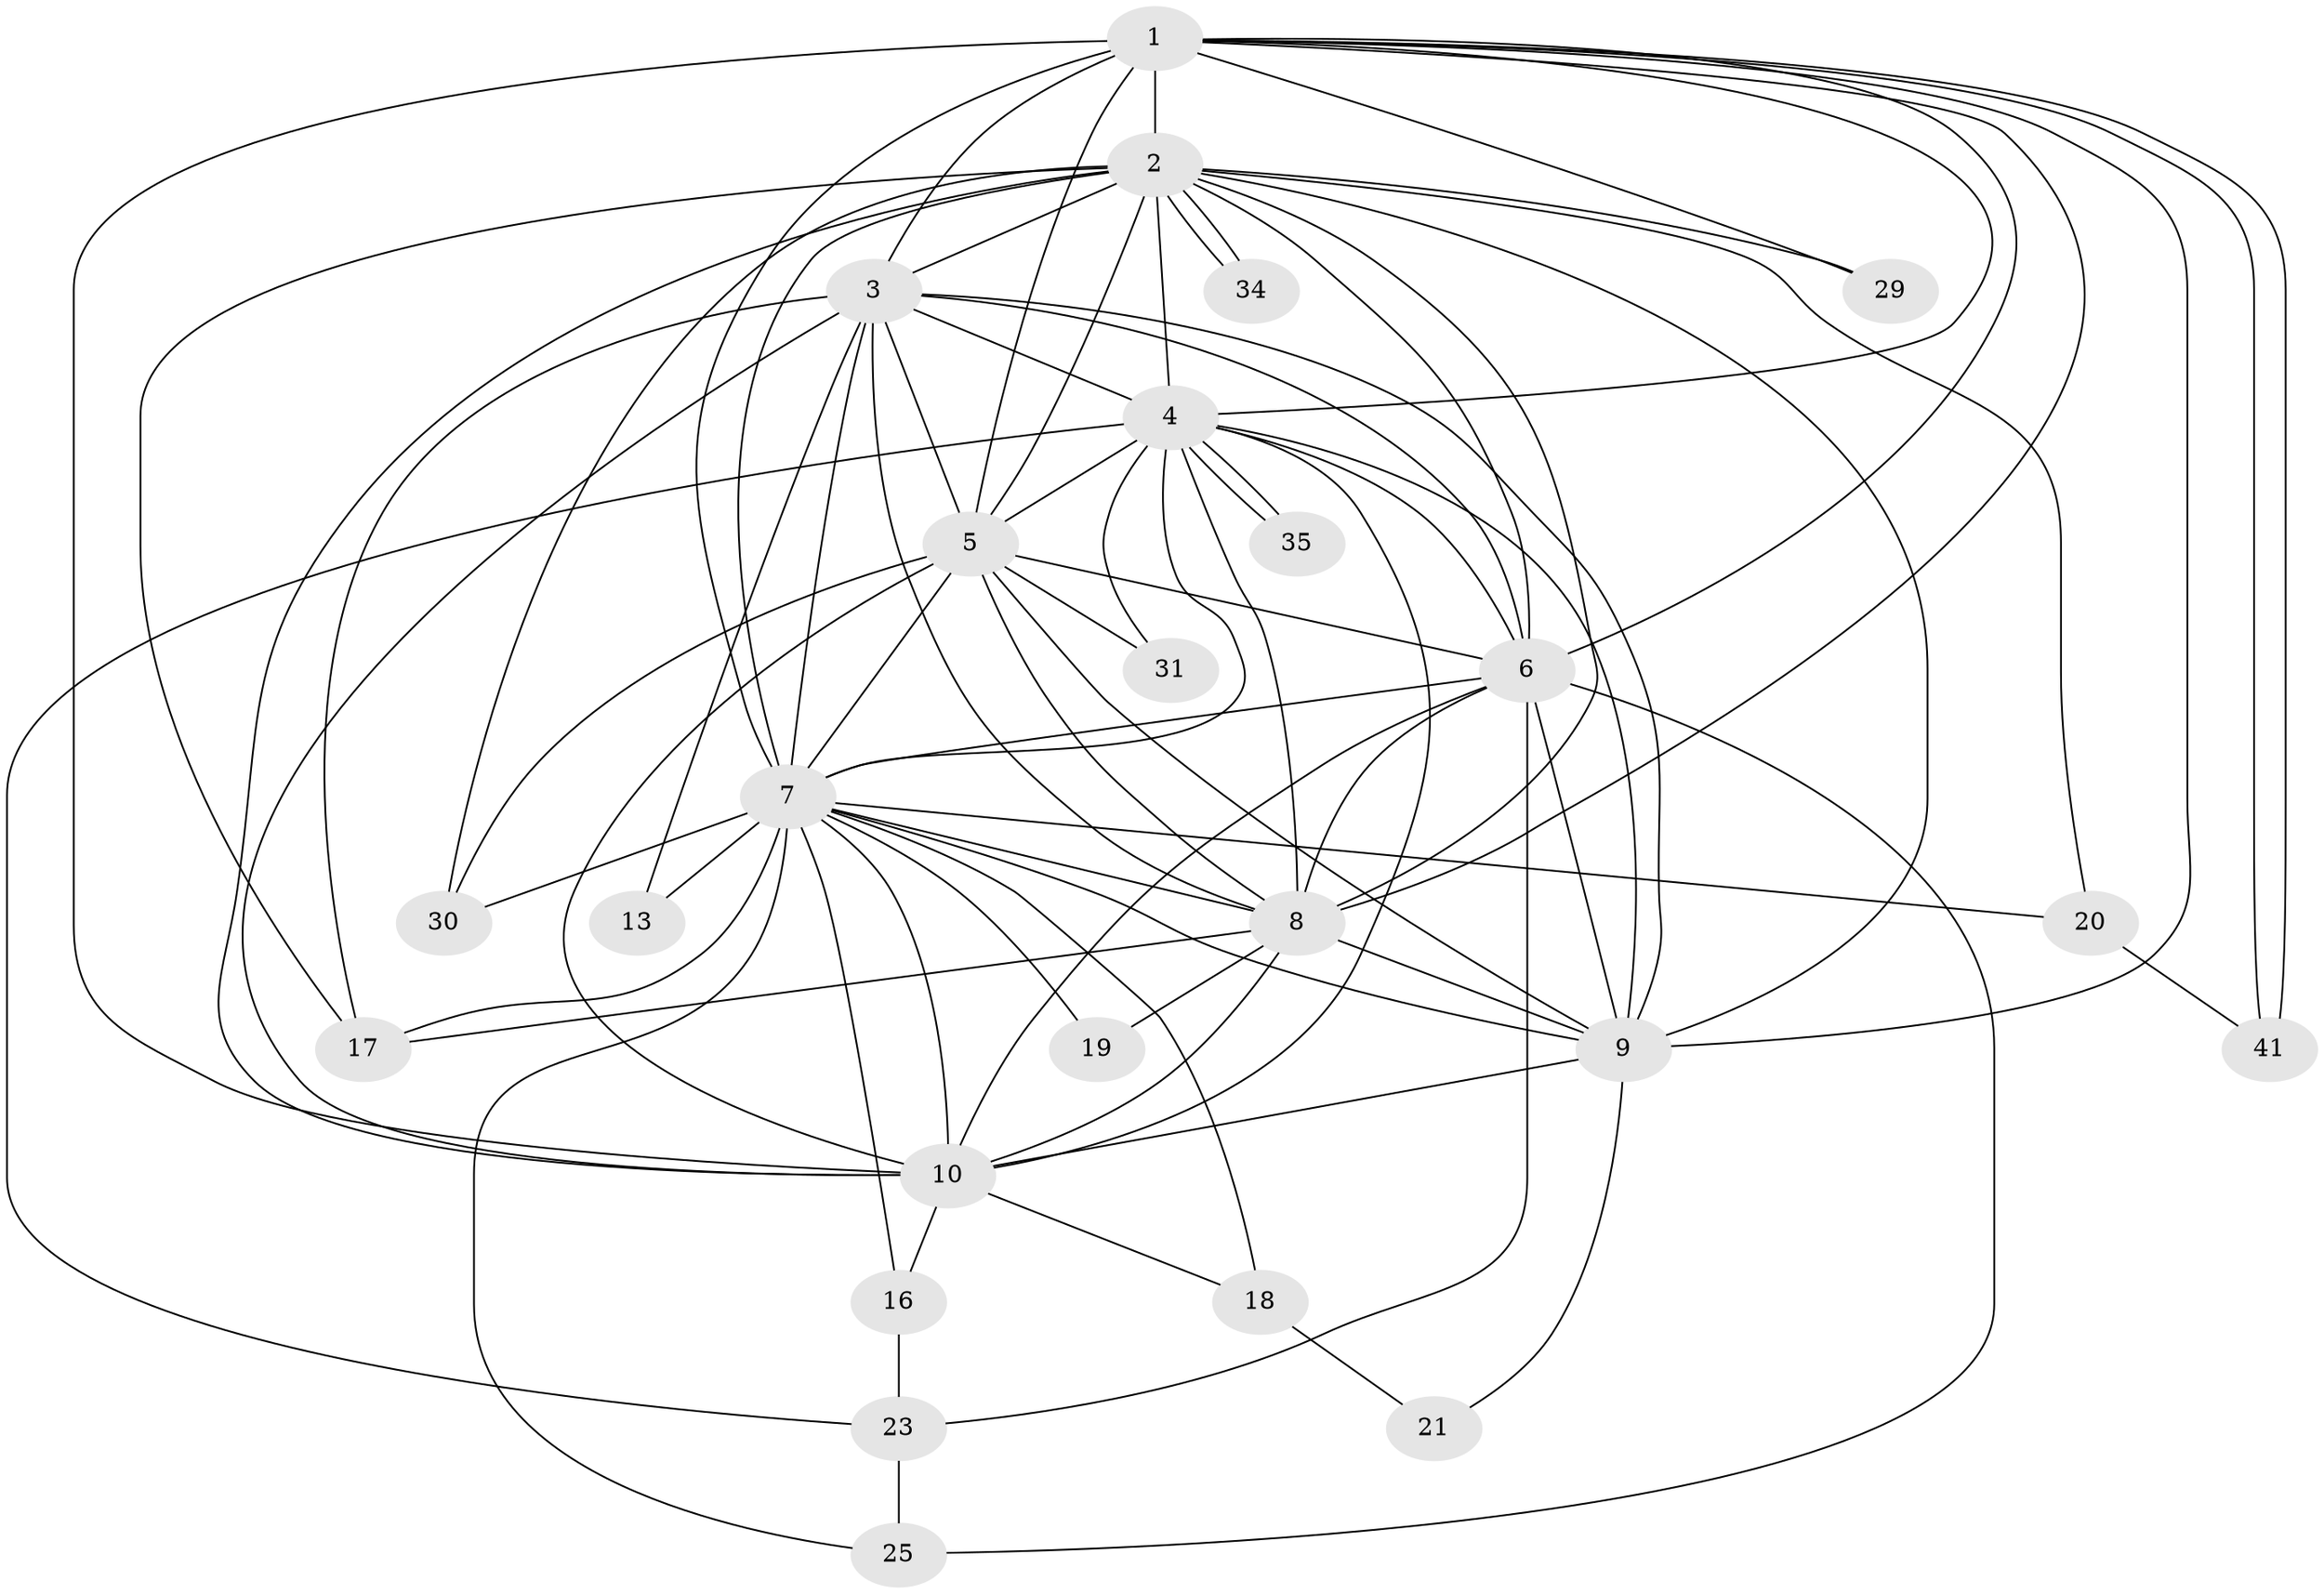 // original degree distribution, {16: 0.02, 21: 0.02, 13: 0.02, 14: 0.04, 15: 0.02, 11: 0.02, 19: 0.02, 12: 0.02, 17: 0.02, 4: 0.08, 5: 0.02, 2: 0.56, 3: 0.14}
// Generated by graph-tools (version 1.1) at 2025/14/03/09/25 04:14:05]
// undirected, 25 vertices, 81 edges
graph export_dot {
graph [start="1"]
  node [color=gray90,style=filled];
  1;
  2 [super="+46+37+38+43+24+12+14"];
  3;
  4 [super="+11"];
  5 [super="+22+50+33+27"];
  6;
  7;
  8 [super="+42+26+15"];
  9;
  10 [super="+45+49+32"];
  13;
  16;
  17 [super="+28+40"];
  18;
  19;
  20;
  21;
  23 [super="+48+39"];
  25;
  29;
  30;
  31;
  34;
  35;
  41 [super="+44"];
  1 -- 2 [weight=2];
  1 -- 3;
  1 -- 4;
  1 -- 5 [weight=4];
  1 -- 6;
  1 -- 7;
  1 -- 8;
  1 -- 9;
  1 -- 10;
  1 -- 29;
  1 -- 41;
  1 -- 41;
  2 -- 3;
  2 -- 4 [weight=4];
  2 -- 5 [weight=2];
  2 -- 6;
  2 -- 7 [weight=2];
  2 -- 8;
  2 -- 9 [weight=2];
  2 -- 10 [weight=3];
  2 -- 17;
  2 -- 34;
  2 -- 34;
  2 -- 20;
  2 -- 29;
  2 -- 30;
  3 -- 4;
  3 -- 5;
  3 -- 6;
  3 -- 7;
  3 -- 8 [weight=2];
  3 -- 9;
  3 -- 10 [weight=2];
  3 -- 13;
  3 -- 17;
  4 -- 5;
  4 -- 6;
  4 -- 7;
  4 -- 8;
  4 -- 9;
  4 -- 10;
  4 -- 23;
  4 -- 31;
  4 -- 35;
  4 -- 35;
  5 -- 6;
  5 -- 7;
  5 -- 8 [weight=2];
  5 -- 9 [weight=2];
  5 -- 10 [weight=2];
  5 -- 31;
  5 -- 30;
  6 -- 7;
  6 -- 8;
  6 -- 9;
  6 -- 10;
  6 -- 23;
  6 -- 25;
  7 -- 8;
  7 -- 9;
  7 -- 10 [weight=2];
  7 -- 13;
  7 -- 16;
  7 -- 18;
  7 -- 19;
  7 -- 20;
  7 -- 25;
  7 -- 30;
  7 -- 17;
  8 -- 9;
  8 -- 10 [weight=2];
  8 -- 17;
  8 -- 19;
  9 -- 10;
  9 -- 21;
  10 -- 16;
  10 -- 18;
  16 -- 23;
  18 -- 21;
  20 -- 41;
  23 -- 25;
}

